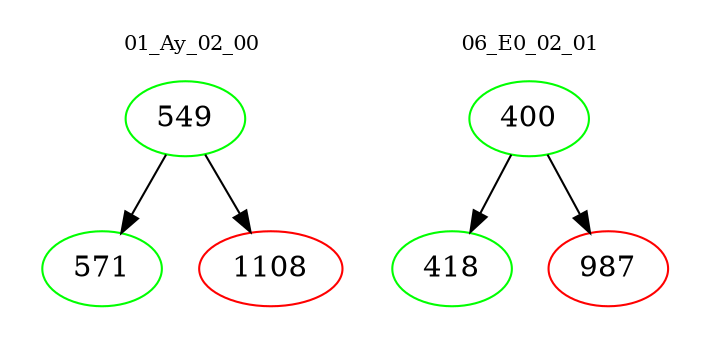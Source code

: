 digraph{
subgraph cluster_0 {
color = white
label = "01_Ay_02_00";
fontsize=10;
T0_549 [label="549", color="green"]
T0_549 -> T0_571 [color="black"]
T0_571 [label="571", color="green"]
T0_549 -> T0_1108 [color="black"]
T0_1108 [label="1108", color="red"]
}
subgraph cluster_1 {
color = white
label = "06_E0_02_01";
fontsize=10;
T1_400 [label="400", color="green"]
T1_400 -> T1_418 [color="black"]
T1_418 [label="418", color="green"]
T1_400 -> T1_987 [color="black"]
T1_987 [label="987", color="red"]
}
}
